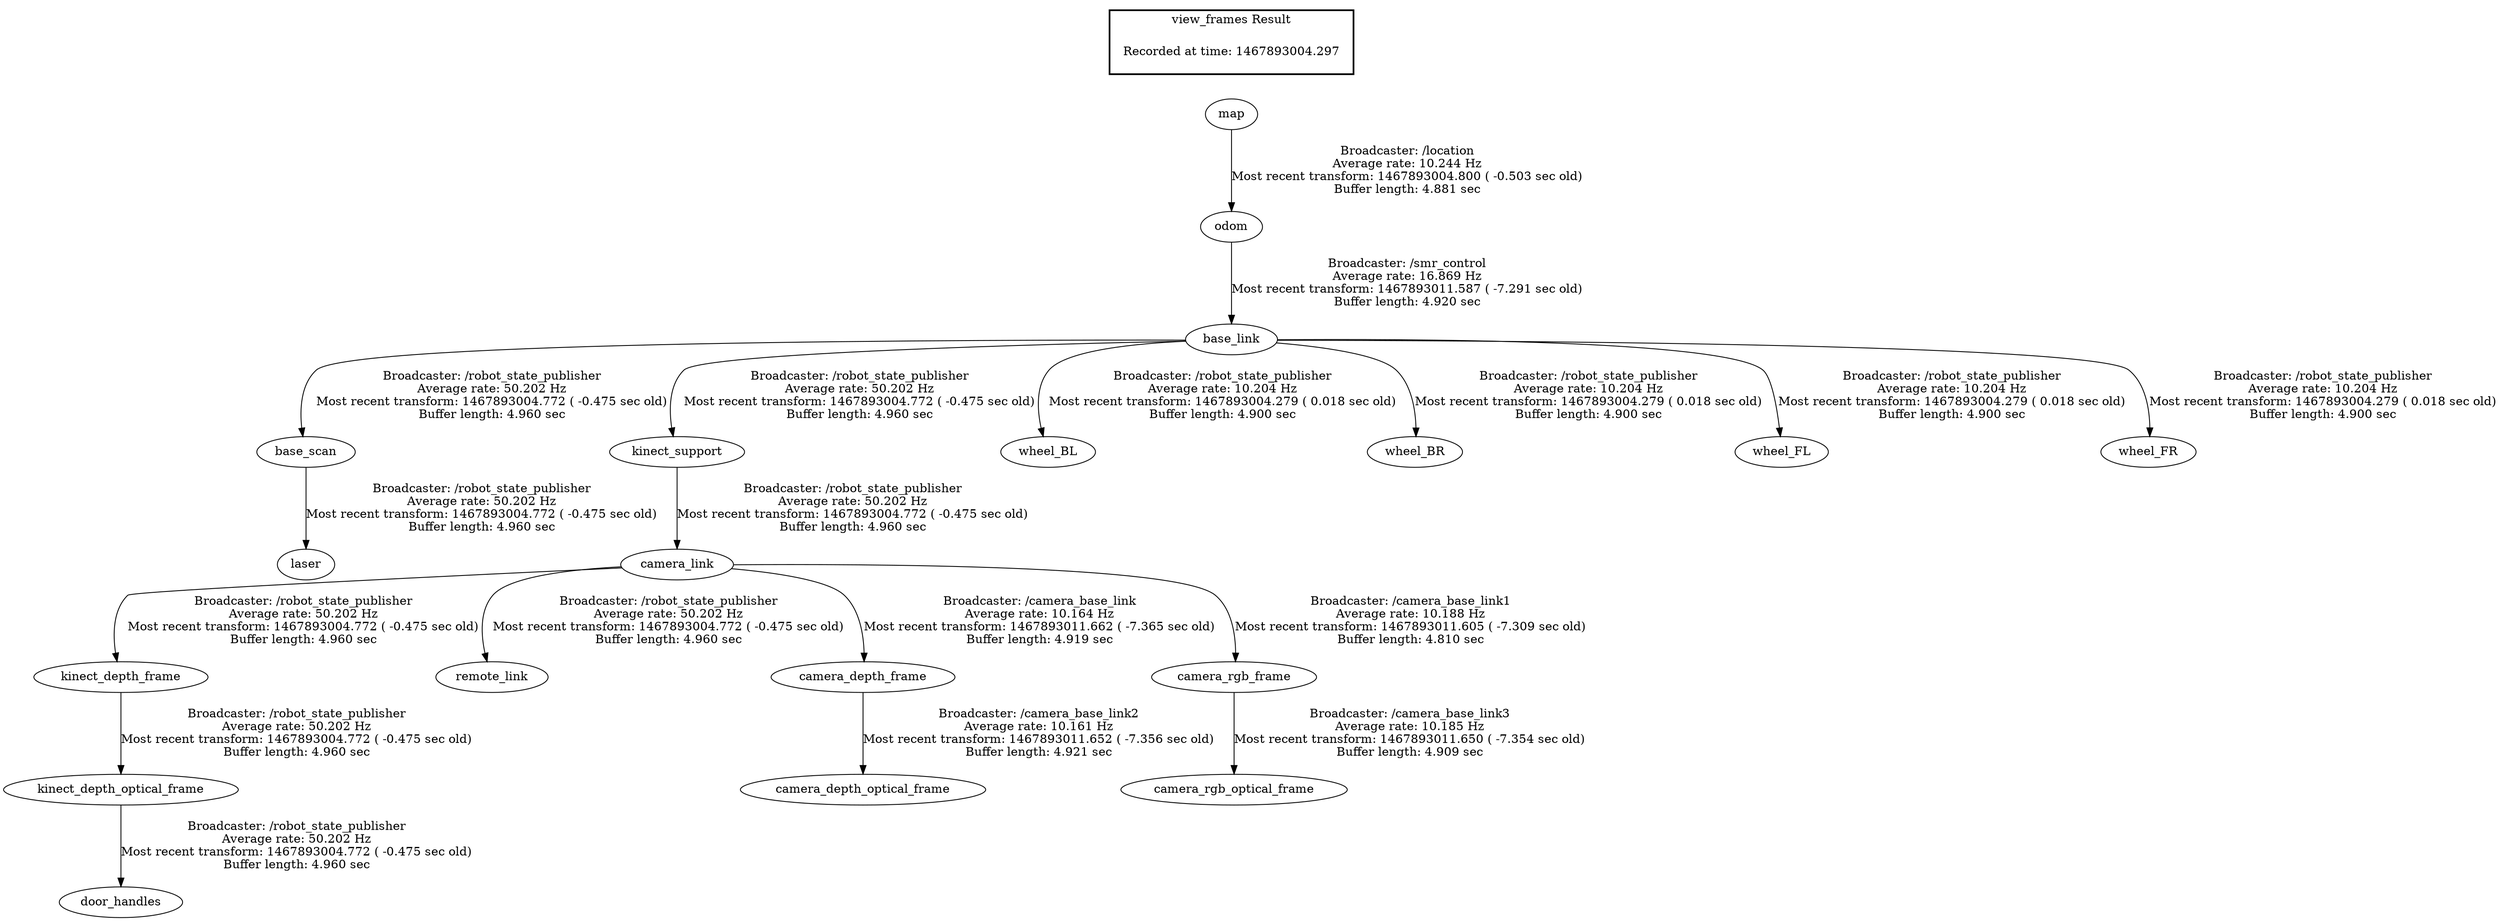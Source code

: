 digraph G {
"base_link" -> "base_scan"[label="Broadcaster: /robot_state_publisher\nAverage rate: 50.202 Hz\nMost recent transform: 1467893004.772 ( -0.475 sec old)\nBuffer length: 4.960 sec\n"];
"odom" -> "base_link"[label="Broadcaster: /smr_control\nAverage rate: 16.869 Hz\nMost recent transform: 1467893011.587 ( -7.291 sec old)\nBuffer length: 4.920 sec\n"];
"base_link" -> "kinect_support"[label="Broadcaster: /robot_state_publisher\nAverage rate: 50.202 Hz\nMost recent transform: 1467893004.772 ( -0.475 sec old)\nBuffer length: 4.960 sec\n"];
"kinect_depth_frame" -> "kinect_depth_optical_frame"[label="Broadcaster: /robot_state_publisher\nAverage rate: 50.202 Hz\nMost recent transform: 1467893004.772 ( -0.475 sec old)\nBuffer length: 4.960 sec\n"];
"camera_link" -> "kinect_depth_frame"[label="Broadcaster: /robot_state_publisher\nAverage rate: 50.202 Hz\nMost recent transform: 1467893004.772 ( -0.475 sec old)\nBuffer length: 4.960 sec\n"];
"kinect_depth_optical_frame" -> "door_handles"[label="Broadcaster: /robot_state_publisher\nAverage rate: 50.202 Hz\nMost recent transform: 1467893004.772 ( -0.475 sec old)\nBuffer length: 4.960 sec\n"];
"kinect_support" -> "camera_link"[label="Broadcaster: /robot_state_publisher\nAverage rate: 50.202 Hz\nMost recent transform: 1467893004.772 ( -0.475 sec old)\nBuffer length: 4.960 sec\n"];
"camera_link" -> "remote_link"[label="Broadcaster: /robot_state_publisher\nAverage rate: 50.202 Hz\nMost recent transform: 1467893004.772 ( -0.475 sec old)\nBuffer length: 4.960 sec\n"];
"base_scan" -> "laser"[label="Broadcaster: /robot_state_publisher\nAverage rate: 50.202 Hz\nMost recent transform: 1467893004.772 ( -0.475 sec old)\nBuffer length: 4.960 sec\n"];
"camera_depth_frame" -> "camera_depth_optical_frame"[label="Broadcaster: /camera_base_link2\nAverage rate: 10.161 Hz\nMost recent transform: 1467893011.652 ( -7.356 sec old)\nBuffer length: 4.921 sec\n"];
"camera_link" -> "camera_depth_frame"[label="Broadcaster: /camera_base_link\nAverage rate: 10.164 Hz\nMost recent transform: 1467893011.662 ( -7.365 sec old)\nBuffer length: 4.919 sec\n"];
"camera_rgb_frame" -> "camera_rgb_optical_frame"[label="Broadcaster: /camera_base_link3\nAverage rate: 10.185 Hz\nMost recent transform: 1467893011.650 ( -7.354 sec old)\nBuffer length: 4.909 sec\n"];
"camera_link" -> "camera_rgb_frame"[label="Broadcaster: /camera_base_link1\nAverage rate: 10.188 Hz\nMost recent transform: 1467893011.605 ( -7.309 sec old)\nBuffer length: 4.810 sec\n"];
"map" -> "odom"[label="Broadcaster: /location\nAverage rate: 10.244 Hz\nMost recent transform: 1467893004.800 ( -0.503 sec old)\nBuffer length: 4.881 sec\n"];
"base_link" -> "wheel_BL"[label="Broadcaster: /robot_state_publisher\nAverage rate: 10.204 Hz\nMost recent transform: 1467893004.279 ( 0.018 sec old)\nBuffer length: 4.900 sec\n"];
"base_link" -> "wheel_BR"[label="Broadcaster: /robot_state_publisher\nAverage rate: 10.204 Hz\nMost recent transform: 1467893004.279 ( 0.018 sec old)\nBuffer length: 4.900 sec\n"];
"base_link" -> "wheel_FL"[label="Broadcaster: /robot_state_publisher\nAverage rate: 10.204 Hz\nMost recent transform: 1467893004.279 ( 0.018 sec old)\nBuffer length: 4.900 sec\n"];
"base_link" -> "wheel_FR"[label="Broadcaster: /robot_state_publisher\nAverage rate: 10.204 Hz\nMost recent transform: 1467893004.279 ( 0.018 sec old)\nBuffer length: 4.900 sec\n"];
edge [style=invis];
 subgraph cluster_legend { style=bold; color=black; label ="view_frames Result";
"Recorded at time: 1467893004.297"[ shape=plaintext ] ;
 }->"map";
}